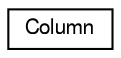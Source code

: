digraph "Graphical Class Hierarchy"
{
  edge [fontname="FreeSans",fontsize="10",labelfontname="FreeSans",labelfontsize="10"];
  node [fontname="FreeSans",fontsize="10",shape=record];
  rankdir="LR";
  Node0 [label="Column",height=0.2,width=0.4,color="black", fillcolor="white", style="filled",URL="$structColumn.html"];
}
